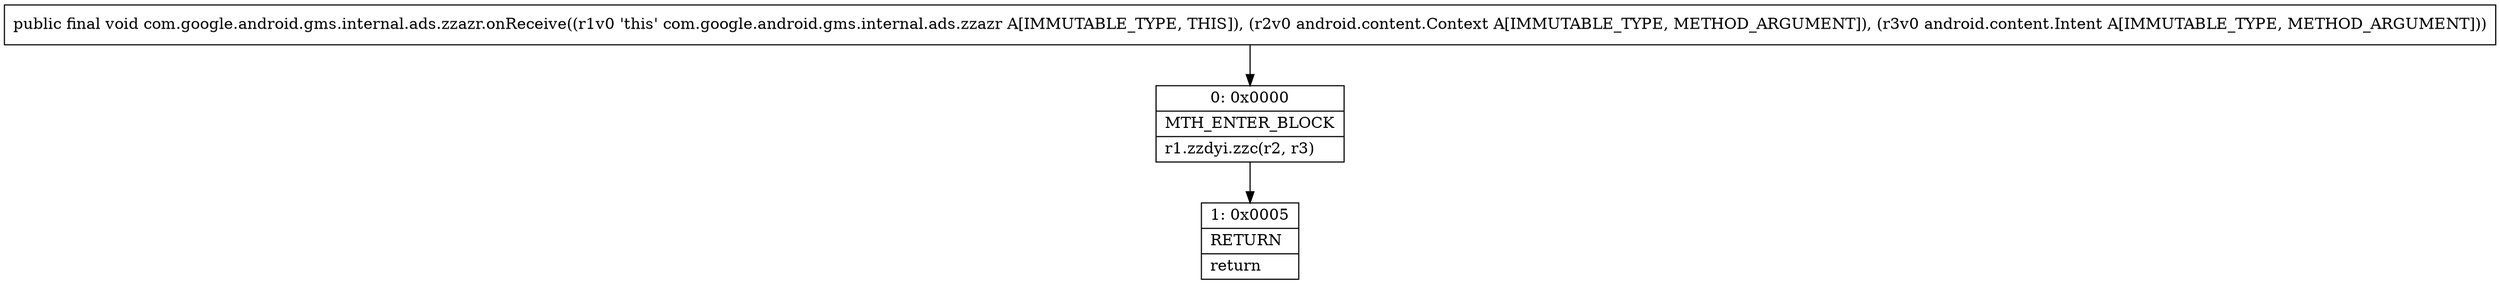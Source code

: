 digraph "CFG forcom.google.android.gms.internal.ads.zzazr.onReceive(Landroid\/content\/Context;Landroid\/content\/Intent;)V" {
Node_0 [shape=record,label="{0\:\ 0x0000|MTH_ENTER_BLOCK\l|r1.zzdyi.zzc(r2, r3)\l}"];
Node_1 [shape=record,label="{1\:\ 0x0005|RETURN\l|return\l}"];
MethodNode[shape=record,label="{public final void com.google.android.gms.internal.ads.zzazr.onReceive((r1v0 'this' com.google.android.gms.internal.ads.zzazr A[IMMUTABLE_TYPE, THIS]), (r2v0 android.content.Context A[IMMUTABLE_TYPE, METHOD_ARGUMENT]), (r3v0 android.content.Intent A[IMMUTABLE_TYPE, METHOD_ARGUMENT])) }"];
MethodNode -> Node_0;
Node_0 -> Node_1;
}

